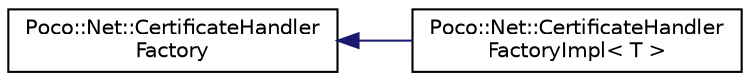 digraph "Graphical Class Hierarchy"
{
 // LATEX_PDF_SIZE
  edge [fontname="Helvetica",fontsize="10",labelfontname="Helvetica",labelfontsize="10"];
  node [fontname="Helvetica",fontsize="10",shape=record];
  rankdir="LR";
  Node0 [label="Poco::Net::CertificateHandler\lFactory",height=0.2,width=0.4,color="black", fillcolor="white", style="filled",URL="$classPoco_1_1Net_1_1CertificateHandlerFactory.html",tooltip=" "];
  Node0 -> Node1 [dir="back",color="midnightblue",fontsize="10",style="solid",fontname="Helvetica"];
  Node1 [label="Poco::Net::CertificateHandler\lFactoryImpl\< T \>",height=0.2,width=0.4,color="black", fillcolor="white", style="filled",URL="$classPoco_1_1Net_1_1CertificateHandlerFactoryImpl.html",tooltip=" "];
}
